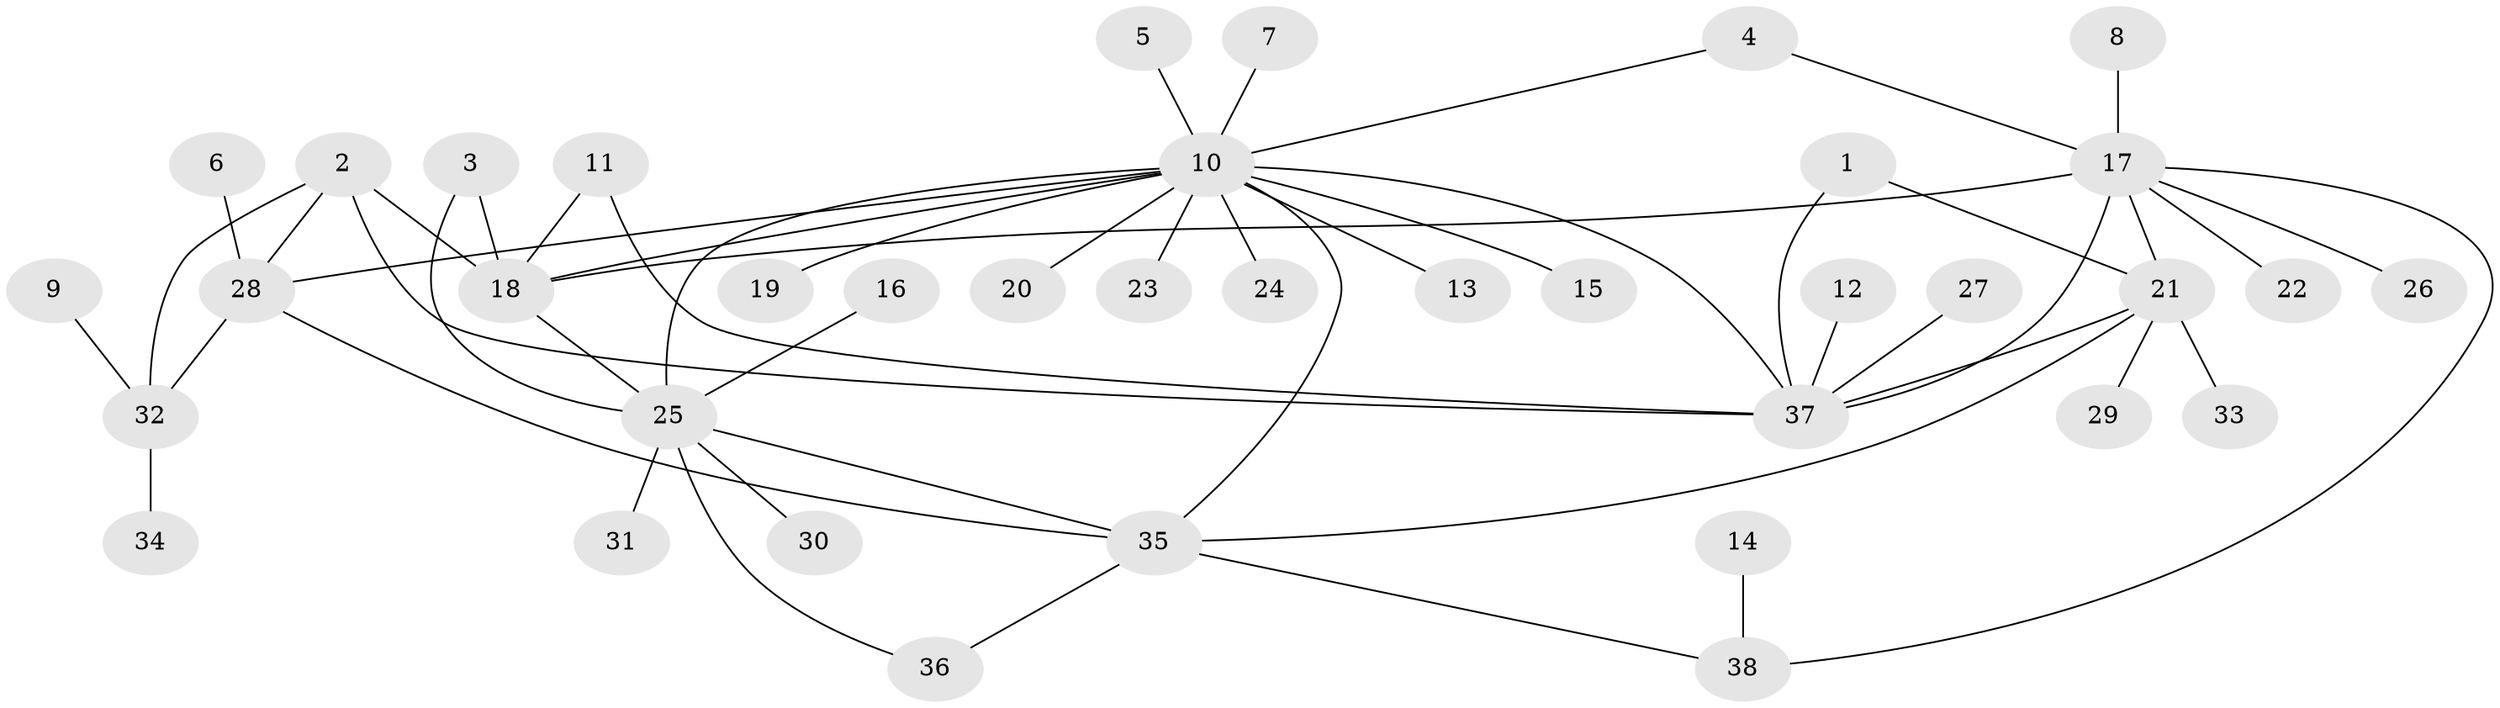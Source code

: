 // original degree distribution, {7: 0.027777777777777776, 8: 0.013888888888888888, 5: 0.027777777777777776, 2: 0.19444444444444445, 10: 0.013888888888888888, 6: 0.041666666666666664, 11: 0.013888888888888888, 4: 0.041666666666666664, 9: 0.027777777777777776, 1: 0.5555555555555556, 3: 0.041666666666666664}
// Generated by graph-tools (version 1.1) at 2025/50/03/09/25 03:50:30]
// undirected, 38 vertices, 52 edges
graph export_dot {
graph [start="1"]
  node [color=gray90,style=filled];
  1;
  2;
  3;
  4;
  5;
  6;
  7;
  8;
  9;
  10;
  11;
  12;
  13;
  14;
  15;
  16;
  17;
  18;
  19;
  20;
  21;
  22;
  23;
  24;
  25;
  26;
  27;
  28;
  29;
  30;
  31;
  32;
  33;
  34;
  35;
  36;
  37;
  38;
  1 -- 21 [weight=1.0];
  1 -- 37 [weight=1.0];
  2 -- 18 [weight=1.0];
  2 -- 28 [weight=1.0];
  2 -- 32 [weight=1.0];
  2 -- 37 [weight=1.0];
  3 -- 18 [weight=1.0];
  3 -- 25 [weight=1.0];
  4 -- 10 [weight=1.0];
  4 -- 17 [weight=1.0];
  5 -- 10 [weight=1.0];
  6 -- 28 [weight=1.0];
  7 -- 10 [weight=1.0];
  8 -- 17 [weight=1.0];
  9 -- 32 [weight=1.0];
  10 -- 13 [weight=1.0];
  10 -- 15 [weight=1.0];
  10 -- 18 [weight=1.0];
  10 -- 19 [weight=1.0];
  10 -- 20 [weight=1.0];
  10 -- 23 [weight=1.0];
  10 -- 24 [weight=1.0];
  10 -- 25 [weight=1.0];
  10 -- 28 [weight=1.0];
  10 -- 35 [weight=1.0];
  10 -- 37 [weight=1.0];
  11 -- 18 [weight=1.0];
  11 -- 37 [weight=1.0];
  12 -- 37 [weight=1.0];
  14 -- 38 [weight=1.0];
  16 -- 25 [weight=1.0];
  17 -- 18 [weight=2.0];
  17 -- 21 [weight=1.0];
  17 -- 22 [weight=1.0];
  17 -- 26 [weight=1.0];
  17 -- 37 [weight=1.0];
  17 -- 38 [weight=1.0];
  18 -- 25 [weight=2.0];
  21 -- 29 [weight=1.0];
  21 -- 33 [weight=1.0];
  21 -- 35 [weight=1.0];
  21 -- 37 [weight=1.0];
  25 -- 30 [weight=1.0];
  25 -- 31 [weight=1.0];
  25 -- 35 [weight=1.0];
  25 -- 36 [weight=1.0];
  27 -- 37 [weight=1.0];
  28 -- 32 [weight=1.0];
  28 -- 35 [weight=1.0];
  32 -- 34 [weight=1.0];
  35 -- 36 [weight=1.0];
  35 -- 38 [weight=1.0];
}
